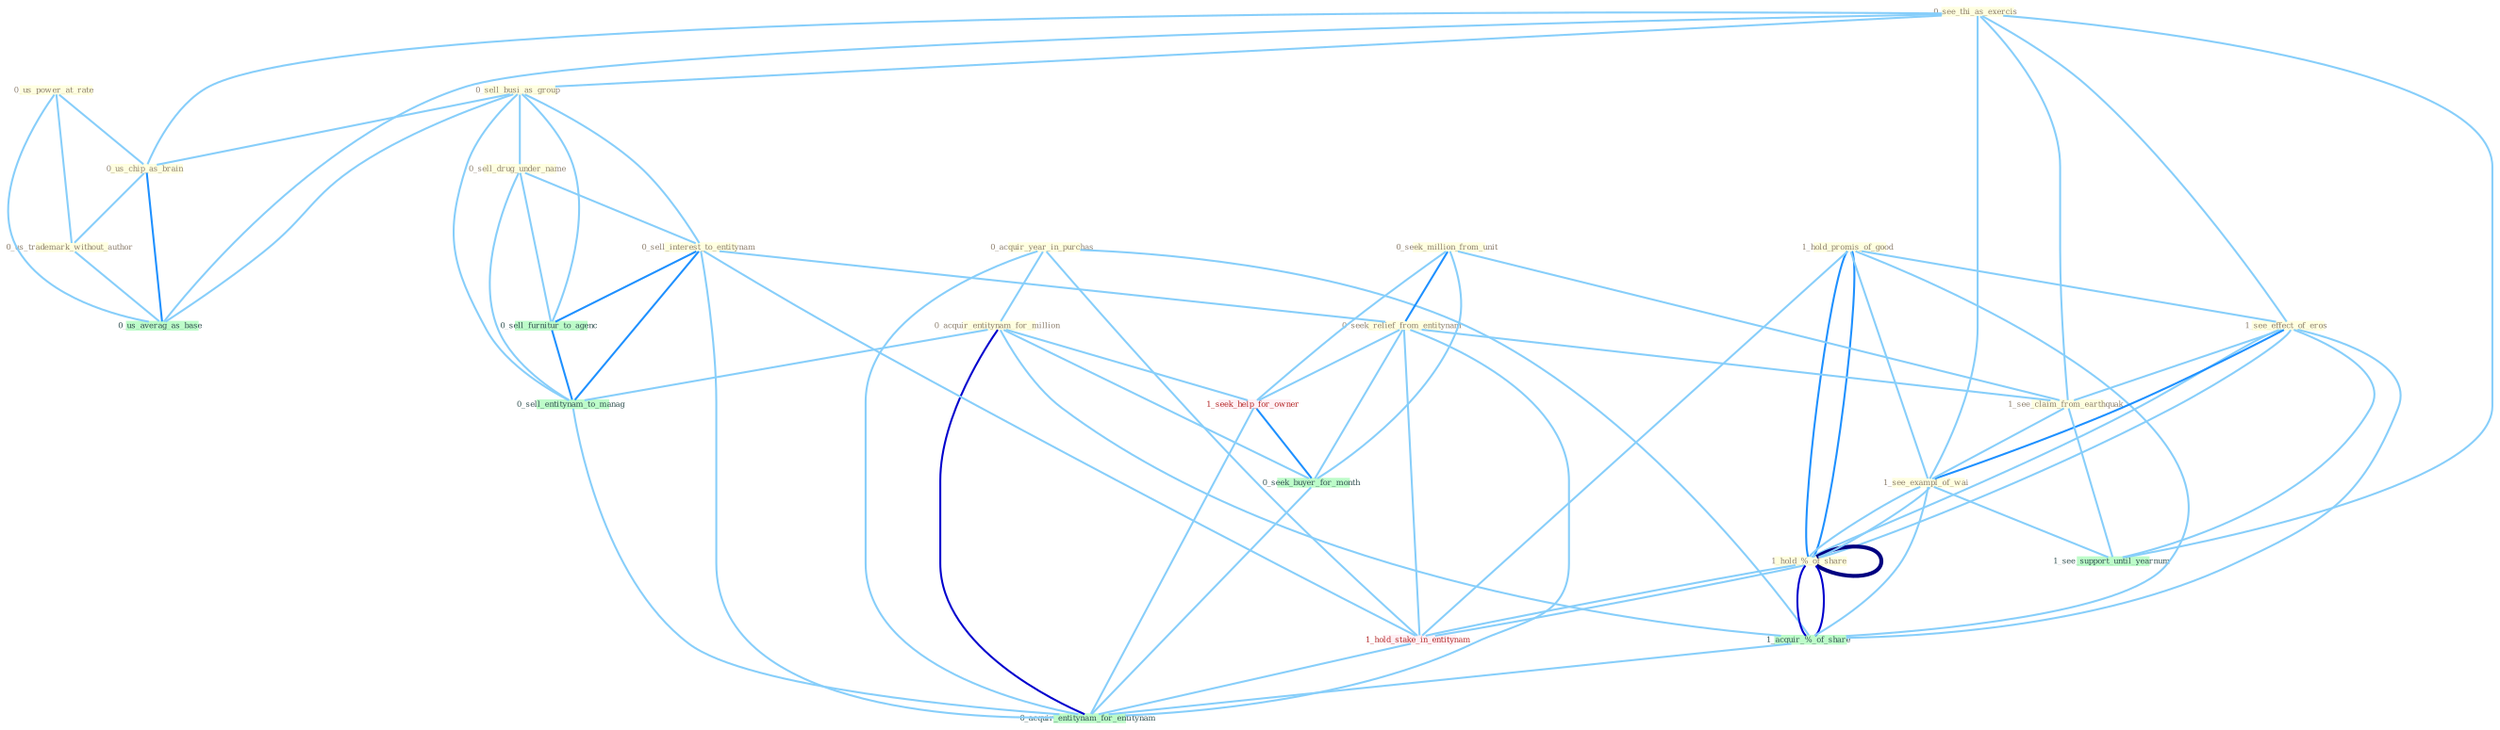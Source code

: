 Graph G{ 
    node
    [shape=polygon,style=filled,width=.5,height=.06,color="#BDFCC9",fixedsize=true,fontsize=4,
    fontcolor="#2f4f4f"];
    {node
    [color="#ffffe0", fontcolor="#8b7d6b"] "0_see_thi_as_exercis " "0_sell_busi_as_group " "1_hold_promis_of_good " "1_see_effect_of_eros " "0_us_power_at_rate " "0_acquir_year_in_purchas " "0_seek_million_from_unit " "0_acquir_entitynam_for_million " "1_hold_%_of_share " "0_us_chip_as_brain " "0_sell_drug_under_name " "0_sell_interest_to_entitynam " "0_seek_relief_from_entitynam " "1_see_claim_from_earthquak " "0_us_trademark_without_author " "1_see_exampl_of_wai "}
{node [color="#fff0f5", fontcolor="#b22222"] "1_hold_stake_in_entitynam " "1_seek_help_for_owner "}
edge [color="#B0E2FF"];

	"0_see_thi_as_exercis " -- "0_sell_busi_as_group " [w="1", color="#87cefa" ];
	"0_see_thi_as_exercis " -- "1_see_effect_of_eros " [w="1", color="#87cefa" ];
	"0_see_thi_as_exercis " -- "0_us_chip_as_brain " [w="1", color="#87cefa" ];
	"0_see_thi_as_exercis " -- "1_see_claim_from_earthquak " [w="1", color="#87cefa" ];
	"0_see_thi_as_exercis " -- "1_see_exampl_of_wai " [w="1", color="#87cefa" ];
	"0_see_thi_as_exercis " -- "1_see_support_until_yearnum " [w="1", color="#87cefa" ];
	"0_see_thi_as_exercis " -- "0_us_averag_as_base " [w="1", color="#87cefa" ];
	"0_sell_busi_as_group " -- "0_us_chip_as_brain " [w="1", color="#87cefa" ];
	"0_sell_busi_as_group " -- "0_sell_drug_under_name " [w="1", color="#87cefa" ];
	"0_sell_busi_as_group " -- "0_sell_interest_to_entitynam " [w="1", color="#87cefa" ];
	"0_sell_busi_as_group " -- "0_sell_furnitur_to_agenc " [w="1", color="#87cefa" ];
	"0_sell_busi_as_group " -- "0_us_averag_as_base " [w="1", color="#87cefa" ];
	"0_sell_busi_as_group " -- "0_sell_entitynam_to_manag " [w="1", color="#87cefa" ];
	"1_hold_promis_of_good " -- "1_see_effect_of_eros " [w="1", color="#87cefa" ];
	"1_hold_promis_of_good " -- "1_hold_%_of_share " [w="2", color="#1e90ff" , len=0.8];
	"1_hold_promis_of_good " -- "1_see_exampl_of_wai " [w="1", color="#87cefa" ];
	"1_hold_promis_of_good " -- "1_hold_%_of_share " [w="2", color="#1e90ff" , len=0.8];
	"1_hold_promis_of_good " -- "1_hold_stake_in_entitynam " [w="1", color="#87cefa" ];
	"1_hold_promis_of_good " -- "1_acquir_%_of_share " [w="1", color="#87cefa" ];
	"1_see_effect_of_eros " -- "1_hold_%_of_share " [w="1", color="#87cefa" ];
	"1_see_effect_of_eros " -- "1_see_claim_from_earthquak " [w="1", color="#87cefa" ];
	"1_see_effect_of_eros " -- "1_see_exampl_of_wai " [w="2", color="#1e90ff" , len=0.8];
	"1_see_effect_of_eros " -- "1_hold_%_of_share " [w="1", color="#87cefa" ];
	"1_see_effect_of_eros " -- "1_acquir_%_of_share " [w="1", color="#87cefa" ];
	"1_see_effect_of_eros " -- "1_see_support_until_yearnum " [w="1", color="#87cefa" ];
	"0_us_power_at_rate " -- "0_us_chip_as_brain " [w="1", color="#87cefa" ];
	"0_us_power_at_rate " -- "0_us_trademark_without_author " [w="1", color="#87cefa" ];
	"0_us_power_at_rate " -- "0_us_averag_as_base " [w="1", color="#87cefa" ];
	"0_acquir_year_in_purchas " -- "0_acquir_entitynam_for_million " [w="1", color="#87cefa" ];
	"0_acquir_year_in_purchas " -- "1_hold_stake_in_entitynam " [w="1", color="#87cefa" ];
	"0_acquir_year_in_purchas " -- "1_acquir_%_of_share " [w="1", color="#87cefa" ];
	"0_acquir_year_in_purchas " -- "0_acquir_entitynam_for_entitynam " [w="1", color="#87cefa" ];
	"0_seek_million_from_unit " -- "0_seek_relief_from_entitynam " [w="2", color="#1e90ff" , len=0.8];
	"0_seek_million_from_unit " -- "1_see_claim_from_earthquak " [w="1", color="#87cefa" ];
	"0_seek_million_from_unit " -- "1_seek_help_for_owner " [w="1", color="#87cefa" ];
	"0_seek_million_from_unit " -- "0_seek_buyer_for_month " [w="1", color="#87cefa" ];
	"0_acquir_entitynam_for_million " -- "1_seek_help_for_owner " [w="1", color="#87cefa" ];
	"0_acquir_entitynam_for_million " -- "0_seek_buyer_for_month " [w="1", color="#87cefa" ];
	"0_acquir_entitynam_for_million " -- "1_acquir_%_of_share " [w="1", color="#87cefa" ];
	"0_acquir_entitynam_for_million " -- "0_sell_entitynam_to_manag " [w="1", color="#87cefa" ];
	"0_acquir_entitynam_for_million " -- "0_acquir_entitynam_for_entitynam " [w="3", color="#0000cd" , len=0.6];
	"1_hold_%_of_share " -- "1_see_exampl_of_wai " [w="1", color="#87cefa" ];
	"1_hold_%_of_share " -- "1_hold_%_of_share " [w="4", style=bold, color="#000080", len=0.4];
	"1_hold_%_of_share " -- "1_hold_stake_in_entitynam " [w="1", color="#87cefa" ];
	"1_hold_%_of_share " -- "1_acquir_%_of_share " [w="3", color="#0000cd" , len=0.6];
	"0_us_chip_as_brain " -- "0_us_trademark_without_author " [w="1", color="#87cefa" ];
	"0_us_chip_as_brain " -- "0_us_averag_as_base " [w="2", color="#1e90ff" , len=0.8];
	"0_sell_drug_under_name " -- "0_sell_interest_to_entitynam " [w="1", color="#87cefa" ];
	"0_sell_drug_under_name " -- "0_sell_furnitur_to_agenc " [w="1", color="#87cefa" ];
	"0_sell_drug_under_name " -- "0_sell_entitynam_to_manag " [w="1", color="#87cefa" ];
	"0_sell_interest_to_entitynam " -- "0_seek_relief_from_entitynam " [w="1", color="#87cefa" ];
	"0_sell_interest_to_entitynam " -- "1_hold_stake_in_entitynam " [w="1", color="#87cefa" ];
	"0_sell_interest_to_entitynam " -- "0_sell_furnitur_to_agenc " [w="2", color="#1e90ff" , len=0.8];
	"0_sell_interest_to_entitynam " -- "0_sell_entitynam_to_manag " [w="2", color="#1e90ff" , len=0.8];
	"0_sell_interest_to_entitynam " -- "0_acquir_entitynam_for_entitynam " [w="1", color="#87cefa" ];
	"0_seek_relief_from_entitynam " -- "1_see_claim_from_earthquak " [w="1", color="#87cefa" ];
	"0_seek_relief_from_entitynam " -- "1_hold_stake_in_entitynam " [w="1", color="#87cefa" ];
	"0_seek_relief_from_entitynam " -- "1_seek_help_for_owner " [w="1", color="#87cefa" ];
	"0_seek_relief_from_entitynam " -- "0_seek_buyer_for_month " [w="1", color="#87cefa" ];
	"0_seek_relief_from_entitynam " -- "0_acquir_entitynam_for_entitynam " [w="1", color="#87cefa" ];
	"1_see_claim_from_earthquak " -- "1_see_exampl_of_wai " [w="1", color="#87cefa" ];
	"1_see_claim_from_earthquak " -- "1_see_support_until_yearnum " [w="1", color="#87cefa" ];
	"0_us_trademark_without_author " -- "0_us_averag_as_base " [w="1", color="#87cefa" ];
	"1_see_exampl_of_wai " -- "1_hold_%_of_share " [w="1", color="#87cefa" ];
	"1_see_exampl_of_wai " -- "1_acquir_%_of_share " [w="1", color="#87cefa" ];
	"1_see_exampl_of_wai " -- "1_see_support_until_yearnum " [w="1", color="#87cefa" ];
	"1_hold_%_of_share " -- "1_hold_stake_in_entitynam " [w="1", color="#87cefa" ];
	"1_hold_%_of_share " -- "1_acquir_%_of_share " [w="3", color="#0000cd" , len=0.6];
	"1_hold_stake_in_entitynam " -- "0_acquir_entitynam_for_entitynam " [w="1", color="#87cefa" ];
	"1_seek_help_for_owner " -- "0_seek_buyer_for_month " [w="2", color="#1e90ff" , len=0.8];
	"1_seek_help_for_owner " -- "0_acquir_entitynam_for_entitynam " [w="1", color="#87cefa" ];
	"0_seek_buyer_for_month " -- "0_acquir_entitynam_for_entitynam " [w="1", color="#87cefa" ];
	"1_acquir_%_of_share " -- "0_acquir_entitynam_for_entitynam " [w="1", color="#87cefa" ];
	"0_sell_furnitur_to_agenc " -- "0_sell_entitynam_to_manag " [w="2", color="#1e90ff" , len=0.8];
	"0_sell_entitynam_to_manag " -- "0_acquir_entitynam_for_entitynam " [w="1", color="#87cefa" ];
}